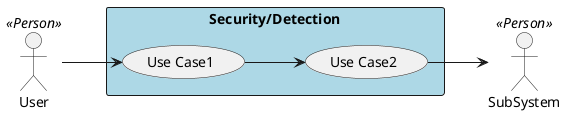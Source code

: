 @startuml

left to right direction

actor :User: <<Person>>
actor :SubSystem: <<Person>>


rectangle "Security/Detection" #lightBlue {
UseCase UC1  as "Use Case1"
UseCase UC2  as "Use Case2"


User --> UC1
UC1 --> UC2
UC2 --> SubSystem
}

@enduml
